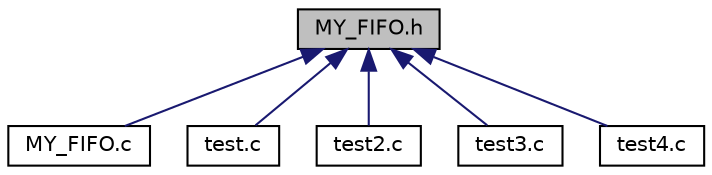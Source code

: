 digraph "MY_FIFO.h"
{
 // LATEX_PDF_SIZE
  edge [fontname="Helvetica",fontsize="10",labelfontname="Helvetica",labelfontsize="10"];
  node [fontname="Helvetica",fontsize="10",shape=record];
  Node1 [label="MY_FIFO.h",height=0.2,width=0.4,color="black", fillcolor="grey75", style="filled", fontcolor="black",tooltip="FIFO means First In First Out."];
  Node1 -> Node2 [dir="back",color="midnightblue",fontsize="10",style="solid"];
  Node2 [label="MY_FIFO.c",height=0.2,width=0.4,color="black", fillcolor="white", style="filled",URL="$MY__FIFO_8c.html",tooltip=" "];
  Node1 -> Node3 [dir="back",color="midnightblue",fontsize="10",style="solid"];
  Node3 [label="test.c",height=0.2,width=0.4,color="black", fillcolor="white", style="filled",URL="$test_8c.html",tooltip="test.c file user interface: In this script we can create a FIFO with variable size and interact with ..."];
  Node1 -> Node4 [dir="back",color="midnightblue",fontsize="10",style="solid"];
  Node4 [label="test2.c",height=0.2,width=0.4,color="black", fillcolor="white", style="filled",URL="$test2_8c.html",tooltip="test2.c file brief decription"];
  Node1 -> Node5 [dir="back",color="midnightblue",fontsize="10",style="solid"];
  Node5 [label="test3.c",height=0.2,width=0.4,color="black", fillcolor="white", style="filled",URL="$test3_8c.html",tooltip="test3.c file brief decription"];
  Node1 -> Node6 [dir="back",color="midnightblue",fontsize="10",style="solid"];
  Node6 [label="test4.c",height=0.2,width=0.4,color="black", fillcolor="white", style="filled",URL="$test4_8c.html",tooltip="test4.c Insert a value when the FIFO is Full"];
}
